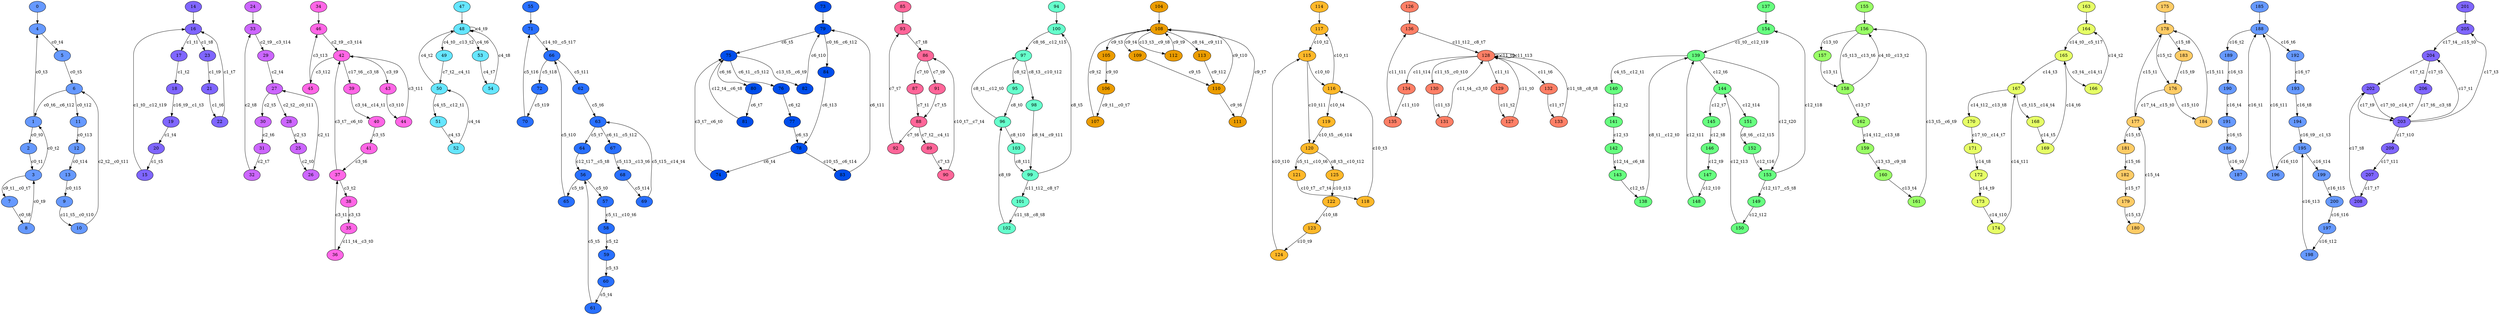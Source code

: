 digraph G {
  subgraph component0 {
0 [label="0" fillcolor="#6699FF" style=filled];
1 [label="1" fillcolor="#6699FF" style=filled];
2 [label="2" fillcolor="#6699FF" style=filled];
3 [label="3" fillcolor="#6699FF" style=filled];
4 [label="4" fillcolor="#6699FF" style=filled];
5 [label="5" fillcolor="#6699FF" style=filled];
6 [label="6" fillcolor="#6699FF" style=filled];
7 [label="7" fillcolor="#6699FF" style=filled];
8 [label="8" fillcolor="#6699FF" style=filled];
9 [label="9" fillcolor="#6699FF" style=filled];
10 [label="10" fillcolor="#6699FF" style=filled];
11 [label="11" fillcolor="#6699FF" style=filled];
12 [label="12" fillcolor="#6699FF" style=filled];
13 [label="13" fillcolor="#6699FF" style=filled];
1->2 [label="c0_t0" color=black ];
2->3 [label="c0_t1" color=black ];
3->1 [label="c0_t2" color=black ];
1->4 [label="c0_t3" color=black ];
4->5 [label="c0_t4" color=black ];
5->6 [label="c0_t5" color=black ];
7->8 [label="c0_t8" color=black ];
8->3 [label="c0_t9" color=black ];
6->11 [label="c0_t12" color=black ];
11->12 [label="c0_t13" color=black ];
12->13 [label="c0_t14" color=black ];
13->9 [label="c0_t15" color=black ];
0->4 [label="" color=black ];
9->10 [label="c11_t5__c0_t10" color=black ];
6->1 [label="c0_t6__c6_t12" color=black ];
10->6 [label="c2_t2__c0_t11" color=black ];
3->7 [label="c9_t1__c0_t7" color=black ];
  }
  subgraph component1 {
14 [label="14" fillcolor="#7F66FF" style=filled];
15 [label="15" fillcolor="#7F66FF" style=filled];
16 [label="16" fillcolor="#7F66FF" style=filled];
17 [label="17" fillcolor="#7F66FF" style=filled];
18 [label="18" fillcolor="#7F66FF" style=filled];
19 [label="19" fillcolor="#7F66FF" style=filled];
20 [label="20" fillcolor="#7F66FF" style=filled];
21 [label="21" fillcolor="#7F66FF" style=filled];
22 [label="22" fillcolor="#7F66FF" style=filled];
23 [label="23" fillcolor="#7F66FF" style=filled];
16->17 [label="c1_t1" color=black ];
17->18 [label="c1_t2" color=black ];
19->20 [label="c1_t4" color=black ];
20->15 [label="c1_t5" color=black ];
21->22 [label="c1_t6" color=black ];
22->16 [label="c1_t7" color=black ];
16->23 [label="c1_t8" color=black ];
23->21 [label="c1_t9" color=black ];
14->16 [label="" color=black ];
15->16 [label="c1_t0__c12_t19" color=black ];
18->19 [label="c16_t9__c1_t3" color=black ];
  }
  subgraph component2 {
24 [label="24" fillcolor="#CC66FF" style=filled];
25 [label="25" fillcolor="#CC66FF" style=filled];
26 [label="26" fillcolor="#CC66FF" style=filled];
27 [label="27" fillcolor="#CC66FF" style=filled];
28 [label="28" fillcolor="#CC66FF" style=filled];
29 [label="29" fillcolor="#CC66FF" style=filled];
30 [label="30" fillcolor="#CC66FF" style=filled];
31 [label="31" fillcolor="#CC66FF" style=filled];
32 [label="32" fillcolor="#CC66FF" style=filled];
33 [label="33" fillcolor="#CC66FF" style=filled];
25->26 [label="c2_t0" color=black ];
26->27 [label="c2_t1" color=black ];
28->25 [label="c2_t3" color=black ];
29->27 [label="c2_t4" color=black ];
27->30 [label="c2_t5" color=black ];
30->31 [label="c2_t6" color=black ];
31->32 [label="c2_t7" color=black ];
32->33 [label="c2_t8" color=black ];
24->33 [label="" color=black ];
33->29 [label="c2_t9__c3_t14" color=black ];
27->28 [label="c2_t2__c0_t11" color=black ];
  }
  subgraph component3 {
34 [label="34" fillcolor="#FF66E6" style=filled];
35 [label="35" fillcolor="#FF66E6" style=filled];
36 [label="36" fillcolor="#FF66E6" style=filled];
37 [label="37" fillcolor="#FF66E6" style=filled];
38 [label="38" fillcolor="#FF66E6" style=filled];
39 [label="39" fillcolor="#FF66E6" style=filled];
40 [label="40" fillcolor="#FF66E6" style=filled];
41 [label="41" fillcolor="#FF66E6" style=filled];
42 [label="42" fillcolor="#FF66E6" style=filled];
43 [label="43" fillcolor="#FF66E6" style=filled];
44 [label="44" fillcolor="#FF66E6" style=filled];
45 [label="45" fillcolor="#FF66E6" style=filled];
46 [label="46" fillcolor="#FF66E6" style=filled];
36->37 [label="c3_t1" color=black ];
37->38 [label="c3_t2" color=black ];
38->35 [label="c3_t3" color=black ];
40->41 [label="c3_t5" color=black ];
41->37 [label="c3_t6" color=black ];
42->43 [label="c3_t9" color=black ];
43->44 [label="c3_t10" color=black ];
44->42 [label="c3_t11" color=black ];
42->45 [label="c3_t12" color=black ];
45->46 [label="c3_t13" color=black ];
34->46 [label="" color=black ];
39->40 [label="c3_t4__c14_t1" color=black ];
35->36 [label="c11_t4__c3_t0" color=black ];
46->42 [label="c2_t9__c3_t14" color=black ];
37->42 [label="c3_t7__c6_t0" color=black ];
42->39 [label="c17_t6__c3_t8" color=black ];
  }
  subgraph component4 {
47 [label="47" fillcolor="#66E6FF" style=filled];
48 [label="48" fillcolor="#66E6FF" style=filled];
49 [label="49" fillcolor="#66E6FF" style=filled];
50 [label="50" fillcolor="#66E6FF" style=filled];
51 [label="51" fillcolor="#66E6FF" style=filled];
52 [label="52" fillcolor="#66E6FF" style=filled];
53 [label="53" fillcolor="#66E6FF" style=filled];
54 [label="54" fillcolor="#66E6FF" style=filled];
50->48 [label="c4_t2" color=black ];
51->52 [label="c4_t3" color=black ];
52->50 [label="c4_t4" color=black ];
48->53 [label="c4_t6" color=black ];
53->54 [label="c4_t7" color=black ];
54->48 [label="c4_t8" color=black ];
48->48 [label="c4_t9" color=black ];
47->48 [label="" color=black ];
50->51 [label="c4_t5__c12_t1" color=black ];
49->50 [label="c7_t2__c4_t1" color=black ];
48->49 [label="c4_t0__c13_t2" color=black ];
  }
  subgraph component5 {
55 [label="55" fillcolor="#2970FF" style=filled];
56 [label="56" fillcolor="#2970FF" style=filled];
57 [label="57" fillcolor="#2970FF" style=filled];
58 [label="58" fillcolor="#2970FF" style=filled];
59 [label="59" fillcolor="#2970FF" style=filled];
60 [label="60" fillcolor="#2970FF" style=filled];
61 [label="61" fillcolor="#2970FF" style=filled];
62 [label="62" fillcolor="#2970FF" style=filled];
63 [label="63" fillcolor="#2970FF" style=filled];
64 [label="64" fillcolor="#2970FF" style=filled];
65 [label="65" fillcolor="#2970FF" style=filled];
66 [label="66" fillcolor="#2970FF" style=filled];
67 [label="67" fillcolor="#2970FF" style=filled];
68 [label="68" fillcolor="#2970FF" style=filled];
69 [label="69" fillcolor="#2970FF" style=filled];
70 [label="70" fillcolor="#2970FF" style=filled];
71 [label="71" fillcolor="#2970FF" style=filled];
72 [label="72" fillcolor="#2970FF" style=filled];
56->57 [label="c5_t0" color=black ];
58->59 [label="c5_t2" color=black ];
59->60 [label="c5_t3" color=black ];
60->61 [label="c5_t4" color=black ];
61->56 [label="c5_t5" color=black ];
62->63 [label="c5_t6" color=black ];
63->64 [label="c5_t7" color=black ];
56->65 [label="c5_t9" color=black ];
65->66 [label="c5_t10" color=black ];
66->62 [label="c5_t11" color=black ];
68->69 [label="c5_t14" color=black ];
70->71 [label="c5_t16" color=black ];
66->72 [label="c5_t18" color=black ];
72->70 [label="c5_t19" color=black ];
55->71 [label="" color=black ];
64->56 [label="c12_t17__c5_t8" color=black ];
63->67 [label="c6_t1__c5_t12" color=black ];
71->66 [label="c14_t0__c5_t17" color=black ];
69->63 [label="c5_t15__c14_t4" color=black ];
57->58 [label="c5_t1__c10_t6" color=black ];
67->68 [label="c5_t13__c13_t6" color=black ];
  }
  subgraph component6 {
73 [label="73" fillcolor="#004EEB" style=filled];
74 [label="74" fillcolor="#004EEB" style=filled];
75 [label="75" fillcolor="#004EEB" style=filled];
76 [label="76" fillcolor="#004EEB" style=filled];
77 [label="77" fillcolor="#004EEB" style=filled];
78 [label="78" fillcolor="#004EEB" style=filled];
79 [label="79" fillcolor="#004EEB" style=filled];
80 [label="80" fillcolor="#004EEB" style=filled];
81 [label="81" fillcolor="#004EEB" style=filled];
82 [label="82" fillcolor="#004EEB" style=filled];
83 [label="83" fillcolor="#004EEB" style=filled];
84 [label="84" fillcolor="#004EEB" style=filled];
76->77 [label="c6_t2" color=black ];
77->78 [label="c6_t3" color=black ];
78->74 [label="c6_t4" color=black ];
79->75 [label="c6_t5" color=black ];
75->80 [label="c6_t6" color=black ];
80->81 [label="c6_t7" color=black ];
82->79 [label="c6_t10" color=black ];
83->79 [label="c6_t11" color=black ];
84->78 [label="c6_t13" color=black ];
73->79 [label="" color=black ];
75->76 [label="c6_t1__c5_t12" color=black ];
79->84 [label="c0_t6__c6_t12" color=black ];
81->75 [label="c12_t4__c6_t8" color=black ];
75->82 [label="c13_t5__c6_t9" color=black ];
78->83 [label="c10_t5__c6_t14" color=black ];
74->75 [label="c3_t7__c6_t0" color=black ];
  }
  subgraph component7 {
85 [label="85" fillcolor="#FF6699" style=filled];
86 [label="86" fillcolor="#FF6699" style=filled];
87 [label="87" fillcolor="#FF6699" style=filled];
88 [label="88" fillcolor="#FF6699" style=filled];
89 [label="89" fillcolor="#FF6699" style=filled];
90 [label="90" fillcolor="#FF6699" style=filled];
91 [label="91" fillcolor="#FF6699" style=filled];
92 [label="92" fillcolor="#FF6699" style=filled];
93 [label="93" fillcolor="#FF6699" style=filled];
86->87 [label="c7_t0" color=black ];
87->88 [label="c7_t1" color=black ];
89->90 [label="c7_t3" color=black ];
91->88 [label="c7_t5" color=black ];
88->92 [label="c7_t6" color=black ];
92->93 [label="c7_t7" color=black ];
93->86 [label="c7_t8" color=black ];
86->91 [label="c7_t9" color=black ];
85->93 [label="" color=black ];
88->89 [label="c7_t2__c4_t1" color=black ];
90->86 [label="c10_t7__c7_t4" color=black ];
  }
  subgraph component8 {
94 [label="94" fillcolor="#66FFCC" style=filled];
95 [label="95" fillcolor="#66FFCC" style=filled];
96 [label="96" fillcolor="#66FFCC" style=filled];
97 [label="97" fillcolor="#66FFCC" style=filled];
98 [label="98" fillcolor="#66FFCC" style=filled];
99 [label="99" fillcolor="#66FFCC" style=filled];
100 [label="100" fillcolor="#66FFCC" style=filled];
101 [label="101" fillcolor="#66FFCC" style=filled];
102 [label="102" fillcolor="#66FFCC" style=filled];
103 [label="103" fillcolor="#66FFCC" style=filled];
95->96 [label="c8_t0" color=black ];
97->95 [label="c8_t2" color=black ];
99->100 [label="c8_t5" color=black ];
102->96 [label="c8_t9" color=black ];
96->103 [label="c8_t10" color=black ];
103->99 [label="c8_t11" color=black ];
94->100 [label="" color=black ];
98->99 [label="c8_t4__c9_t11" color=black ];
96->97 [label="c8_t1__c12_t0" color=black ];
99->101 [label="c11_t12__c8_t7" color=black ];
101->102 [label="c11_t8__c8_t8" color=black ];
97->98 [label="c8_t3__c10_t12" color=black ];
100->97 [label="c8_t6__c12_t15" color=black ];
  }
  subgraph component9 {
104 [label="104" fillcolor="#EB9C00" style=filled];
105 [label="105" fillcolor="#EB9C00" style=filled];
106 [label="106" fillcolor="#EB9C00" style=filled];
107 [label="107" fillcolor="#EB9C00" style=filled];
108 [label="108" fillcolor="#EB9C00" style=filled];
109 [label="109" fillcolor="#EB9C00" style=filled];
110 [label="110" fillcolor="#EB9C00" style=filled];
111 [label="111" fillcolor="#EB9C00" style=filled];
112 [label="112" fillcolor="#EB9C00" style=filled];
113 [label="113" fillcolor="#EB9C00" style=filled];
105->106 [label="c9_t0" color=black ];
107->108 [label="c9_t2" color=black ];
108->105 [label="c9_t3" color=black ];
108->109 [label="c9_t4" color=black ];
109->110 [label="c9_t5" color=black ];
110->111 [label="c9_t6" color=black ];
111->108 [label="c9_t7" color=black ];
112->108 [label="c9_t9" color=black ];
110->108 [label="c9_t10" color=black ];
113->110 [label="c9_t12" color=black ];
104->108 [label="" color=black ];
108->113 [label="c8_t4__c9_t11" color=black ];
108->112 [label="c13_t3__c9_t8" color=black ];
106->107 [label="c9_t1__c0_t7" color=black ];
  }
  subgraph component10 {
114 [label="114" fillcolor="#FFB829" style=filled];
115 [label="115" fillcolor="#FFB829" style=filled];
116 [label="116" fillcolor="#FFB829" style=filled];
117 [label="117" fillcolor="#FFB829" style=filled];
118 [label="118" fillcolor="#FFB829" style=filled];
119 [label="119" fillcolor="#FFB829" style=filled];
120 [label="120" fillcolor="#FFB829" style=filled];
121 [label="121" fillcolor="#FFB829" style=filled];
122 [label="122" fillcolor="#FFB829" style=filled];
123 [label="123" fillcolor="#FFB829" style=filled];
124 [label="124" fillcolor="#FFB829" style=filled];
125 [label="125" fillcolor="#FFB829" style=filled];
115->116 [label="c10_t0" color=black ];
116->117 [label="c10_t1" color=black ];
117->115 [label="c10_t2" color=black ];
118->116 [label="c10_t3" color=black ];
116->119 [label="c10_t4" color=black ];
122->123 [label="c10_t8" color=black ];
123->124 [label="c10_t9" color=black ];
124->115 [label="c10_t10" color=black ];
115->120 [label="c10_t11" color=black ];
125->122 [label="c10_t13" color=black ];
114->117 [label="" color=black ];
120->121 [label="c5_t1__c10_t6" color=black ];
121->118 [label="c10_t7__c7_t4" color=black ];
119->120 [label="c10_t5__c6_t14" color=black ];
120->125 [label="c8_t3__c10_t12" color=black ];
  }
  subgraph component11 {
126 [label="126" fillcolor="#FF7F66" style=filled];
127 [label="127" fillcolor="#FF7F66" style=filled];
128 [label="128" fillcolor="#FF7F66" style=filled];
129 [label="129" fillcolor="#FF7F66" style=filled];
130 [label="130" fillcolor="#FF7F66" style=filled];
131 [label="131" fillcolor="#FF7F66" style=filled];
132 [label="132" fillcolor="#FF7F66" style=filled];
133 [label="133" fillcolor="#FF7F66" style=filled];
134 [label="134" fillcolor="#FF7F66" style=filled];
135 [label="135" fillcolor="#FF7F66" style=filled];
136 [label="136" fillcolor="#FF7F66" style=filled];
127->128 [label="c11_t0" color=black ];
128->129 [label="c11_t1" color=black ];
129->127 [label="c11_t2" color=black ];
130->131 [label="c11_t3" color=black ];
128->132 [label="c11_t6" color=black ];
132->133 [label="c11_t7" color=black ];
128->128 [label="c11_t9" color=black ];
134->135 [label="c11_t10" color=black ];
135->136 [label="c11_t11" color=black ];
128->128 [label="c11_t13" color=black ];
128->134 [label="c11_t14" color=black ];
126->136 [label="" color=black ];
128->130 [label="c11_t5__c0_t10" color=black ];
131->128 [label="c11_t4__c3_t0" color=black ];
136->128 [label="c11_t12__c8_t7" color=black ];
133->128 [label="c11_t8__c8_t8" color=black ];
  }
  subgraph component12 {
137 [label="137" fillcolor="#66FF7F" style=filled];
138 [label="138" fillcolor="#66FF7F" style=filled];
139 [label="139" fillcolor="#66FF7F" style=filled];
140 [label="140" fillcolor="#66FF7F" style=filled];
141 [label="141" fillcolor="#66FF7F" style=filled];
142 [label="142" fillcolor="#66FF7F" style=filled];
143 [label="143" fillcolor="#66FF7F" style=filled];
144 [label="144" fillcolor="#66FF7F" style=filled];
145 [label="145" fillcolor="#66FF7F" style=filled];
146 [label="146" fillcolor="#66FF7F" style=filled];
147 [label="147" fillcolor="#66FF7F" style=filled];
148 [label="148" fillcolor="#66FF7F" style=filled];
149 [label="149" fillcolor="#66FF7F" style=filled];
150 [label="150" fillcolor="#66FF7F" style=filled];
151 [label="151" fillcolor="#66FF7F" style=filled];
152 [label="152" fillcolor="#66FF7F" style=filled];
153 [label="153" fillcolor="#66FF7F" style=filled];
154 [label="154" fillcolor="#66FF7F" style=filled];
140->141 [label="c12_t2" color=black ];
141->142 [label="c12_t3" color=black ];
143->138 [label="c12_t5" color=black ];
139->144 [label="c12_t6" color=black ];
144->145 [label="c12_t7" color=black ];
145->146 [label="c12_t8" color=black ];
146->147 [label="c12_t9" color=black ];
147->148 [label="c12_t10" color=black ];
148->139 [label="c12_t11" color=black ];
149->150 [label="c12_t12" color=black ];
150->144 [label="c12_t13" color=black ];
144->151 [label="c12_t14" color=black ];
152->153 [label="c12_t16" color=black ];
153->154 [label="c12_t18" color=black ];
139->153 [label="c12_t20" color=black ];
137->154 [label="" color=black ];
139->140 [label="c4_t5__c12_t1" color=black ];
154->139 [label="c1_t0__c12_t19" color=black ];
153->149 [label="c12_t17__c5_t8" color=black ];
138->139 [label="c8_t1__c12_t0" color=black ];
142->143 [label="c12_t4__c6_t8" color=black ];
151->152 [label="c8_t6__c12_t15" color=black ];
  }
  subgraph component13 {
155 [label="155" fillcolor="#99FF66" style=filled];
156 [label="156" fillcolor="#99FF66" style=filled];
157 [label="157" fillcolor="#99FF66" style=filled];
158 [label="158" fillcolor="#99FF66" style=filled];
159 [label="159" fillcolor="#99FF66" style=filled];
160 [label="160" fillcolor="#99FF66" style=filled];
161 [label="161" fillcolor="#99FF66" style=filled];
162 [label="162" fillcolor="#99FF66" style=filled];
156->157 [label="c13_t0" color=black ];
157->158 [label="c13_t1" color=black ];
160->161 [label="c13_t4" color=black ];
158->162 [label="c13_t7" color=black ];
155->156 [label="" color=black ];
162->159 [label="c14_t12__c13_t8" color=black ];
158->156 [label="c4_t0__c13_t2" color=black ];
156->158 [label="c5_t13__c13_t6" color=black ];
161->156 [label="c13_t5__c6_t9" color=black ];
159->160 [label="c13_t3__c9_t8" color=black ];
  }
  subgraph component14 {
163 [label="163" fillcolor="#E6FF66" style=filled];
164 [label="164" fillcolor="#E6FF66" style=filled];
165 [label="165" fillcolor="#E6FF66" style=filled];
166 [label="166" fillcolor="#E6FF66" style=filled];
167 [label="167" fillcolor="#E6FF66" style=filled];
168 [label="168" fillcolor="#E6FF66" style=filled];
169 [label="169" fillcolor="#E6FF66" style=filled];
170 [label="170" fillcolor="#E6FF66" style=filled];
171 [label="171" fillcolor="#E6FF66" style=filled];
172 [label="172" fillcolor="#E6FF66" style=filled];
173 [label="173" fillcolor="#E6FF66" style=filled];
174 [label="174" fillcolor="#E6FF66" style=filled];
166->164 [label="c14_t2" color=black ];
165->167 [label="c14_t3" color=black ];
168->169 [label="c14_t5" color=black ];
169->165 [label="c14_t6" color=black ];
171->172 [label="c14_t8" color=black ];
172->173 [label="c14_t9" color=black ];
173->174 [label="c14_t10" color=black ];
174->167 [label="c14_t11" color=black ];
163->164 [label="" color=black ];
165->166 [label="c3_t4__c14_t1" color=black ];
167->170 [label="c14_t12__c13_t8" color=black ];
164->165 [label="c14_t0__c5_t17" color=black ];
170->171 [label="c17_t0__c14_t7" color=black ];
167->168 [label="c5_t15__c14_t4" color=black ];
  }
  subgraph component15 {
175 [label="175" fillcolor="#FFCC66" style=filled];
176 [label="176" fillcolor="#FFCC66" style=filled];
177 [label="177" fillcolor="#FFCC66" style=filled];
178 [label="178" fillcolor="#FFCC66" style=filled];
179 [label="179" fillcolor="#FFCC66" style=filled];
180 [label="180" fillcolor="#FFCC66" style=filled];
181 [label="181" fillcolor="#FFCC66" style=filled];
182 [label="182" fillcolor="#FFCC66" style=filled];
183 [label="183" fillcolor="#FFCC66" style=filled];
184 [label="184" fillcolor="#FFCC66" style=filled];
177->178 [label="c15_t1" color=black ];
178->176 [label="c15_t2" color=black ];
179->180 [label="c15_t3" color=black ];
180->177 [label="c15_t4" color=black ];
177->181 [label="c15_t5" color=black ];
181->182 [label="c15_t6" color=black ];
182->179 [label="c15_t7" color=black ];
178->183 [label="c15_t8" color=black ];
183->176 [label="c15_t9" color=black ];
176->184 [label="c15_t10" color=black ];
184->178 [label="c15_t11" color=black ];
175->178 [label="" color=black ];
176->177 [label="c17_t4__c15_t0" color=black ];
  }
  subgraph component16 {
185 [label="185" fillcolor="#6699FF" style=filled];
186 [label="186" fillcolor="#6699FF" style=filled];
187 [label="187" fillcolor="#6699FF" style=filled];
188 [label="188" fillcolor="#6699FF" style=filled];
189 [label="189" fillcolor="#6699FF" style=filled];
190 [label="190" fillcolor="#6699FF" style=filled];
191 [label="191" fillcolor="#6699FF" style=filled];
192 [label="192" fillcolor="#6699FF" style=filled];
193 [label="193" fillcolor="#6699FF" style=filled];
194 [label="194" fillcolor="#6699FF" style=filled];
195 [label="195" fillcolor="#6699FF" style=filled];
196 [label="196" fillcolor="#6699FF" style=filled];
197 [label="197" fillcolor="#6699FF" style=filled];
198 [label="198" fillcolor="#6699FF" style=filled];
199 [label="199" fillcolor="#6699FF" style=filled];
200 [label="200" fillcolor="#6699FF" style=filled];
186->187 [label="c16_t0" color=black ];
187->188 [label="c16_t1" color=black ];
188->189 [label="c16_t2" color=black ];
189->190 [label="c16_t3" color=black ];
190->191 [label="c16_t4" color=black ];
191->186 [label="c16_t5" color=black ];
188->192 [label="c16_t6" color=black ];
192->193 [label="c16_t7" color=black ];
193->194 [label="c16_t8" color=black ];
195->196 [label="c16_t10" color=black ];
196->188 [label="c16_t11" color=black ];
197->198 [label="c16_t12" color=black ];
198->195 [label="c16_t13" color=black ];
195->199 [label="c16_t14" color=black ];
199->200 [label="c16_t15" color=black ];
200->197 [label="c16_t16" color=black ];
185->188 [label="" color=black ];
194->195 [label="c16_t9__c1_t3" color=black ];
  }
  subgraph component17 {
201 [label="201" fillcolor="#7F66FF" style=filled];
202 [label="202" fillcolor="#7F66FF" style=filled];
203 [label="203" fillcolor="#7F66FF" style=filled];
204 [label="204" fillcolor="#7F66FF" style=filled];
205 [label="205" fillcolor="#7F66FF" style=filled];
206 [label="206" fillcolor="#7F66FF" style=filled];
207 [label="207" fillcolor="#7F66FF" style=filled];
208 [label="208" fillcolor="#7F66FF" style=filled];
209 [label="209" fillcolor="#7F66FF" style=filled];
203->204 [label="c17_t1" color=black ];
204->202 [label="c17_t2" color=black ];
203->205 [label="c17_t3" color=black ];
204->206 [label="c17_t5" color=black ];
207->208 [label="c17_t7" color=black ];
208->202 [label="c17_t8" color=black ];
202->203 [label="c17_t9" color=black ];
203->209 [label="c17_t10" color=black ];
209->207 [label="c17_t11" color=black ];
201->205 [label="" color=black ];
202->203 [label="c17_t0__c14_t7" color=black ];
205->204 [label="c17_t4__c15_t0" color=black ];
206->203 [label="c17_t6__c3_t8" color=black ];
  }
}
